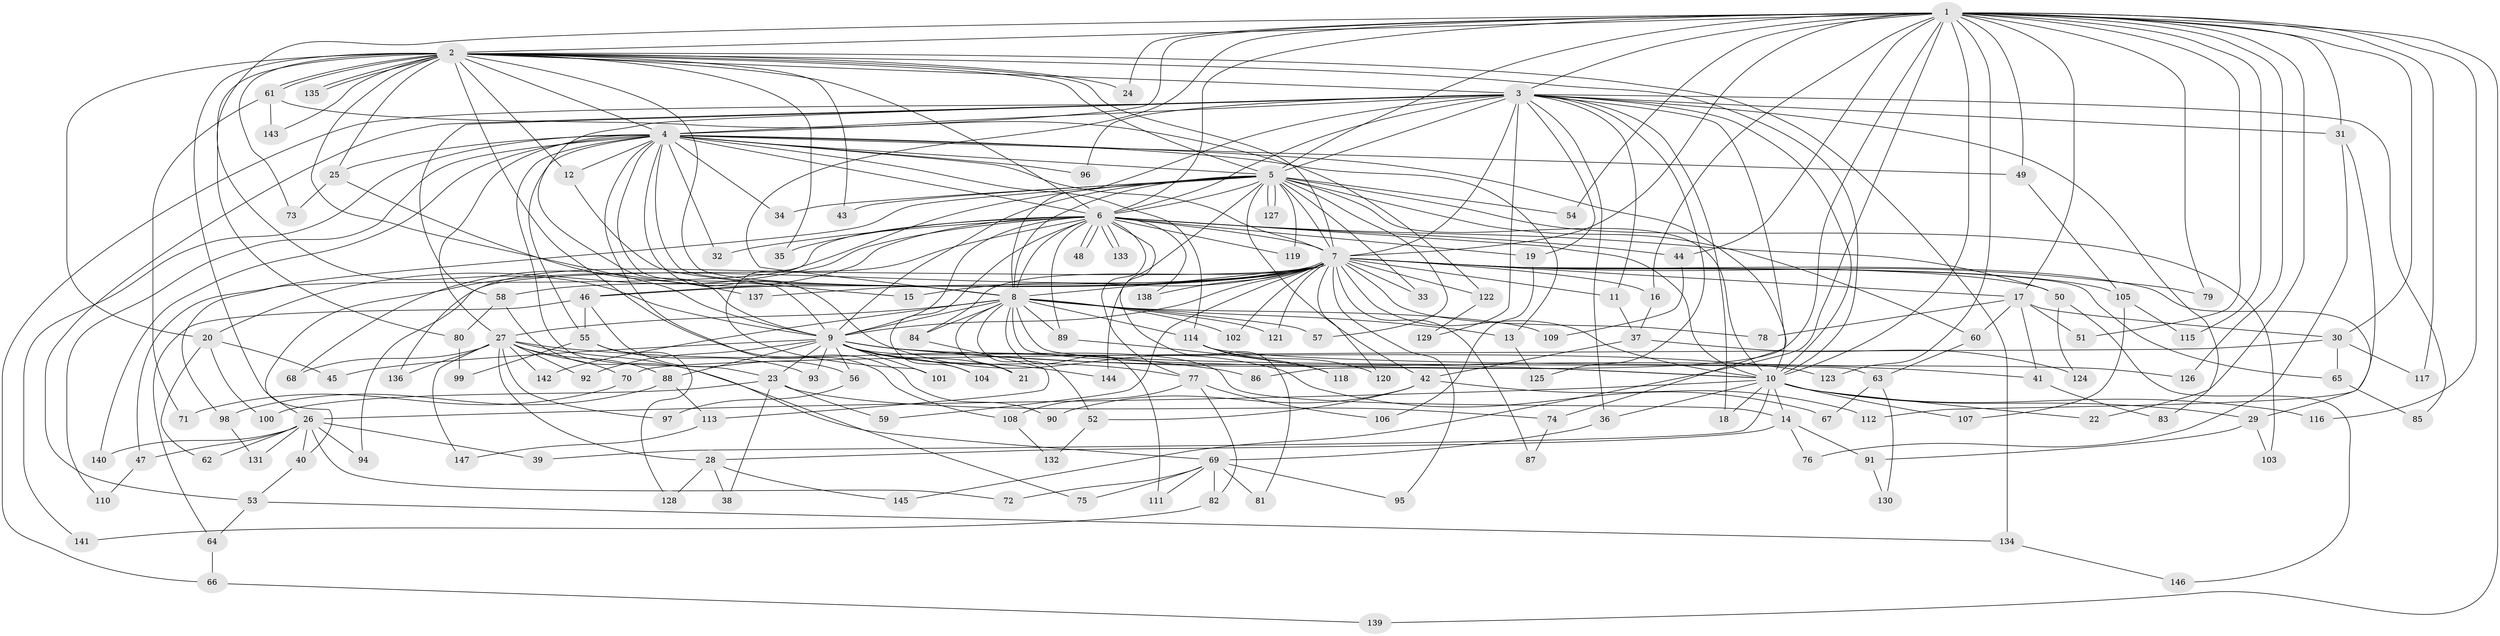 // coarse degree distribution, {28: 0.016129032258064516, 22: 0.008064516129032258, 23: 0.008064516129032258, 24: 0.008064516129032258, 44: 0.008064516129032258, 21: 0.016129032258064516, 17: 0.008064516129032258, 3: 0.20161290322580644, 8: 0.008064516129032258, 2: 0.5564516129032258, 6: 0.016129032258064516, 4: 0.056451612903225805, 10: 0.008064516129032258, 18: 0.008064516129032258, 5: 0.04838709677419355, 1: 0.016129032258064516, 7: 0.008064516129032258}
// Generated by graph-tools (version 1.1) at 2025/23/03/03/25 07:23:41]
// undirected, 147 vertices, 319 edges
graph export_dot {
graph [start="1"]
  node [color=gray90,style=filled];
  1;
  2;
  3;
  4;
  5;
  6;
  7;
  8;
  9;
  10;
  11;
  12;
  13;
  14;
  15;
  16;
  17;
  18;
  19;
  20;
  21;
  22;
  23;
  24;
  25;
  26;
  27;
  28;
  29;
  30;
  31;
  32;
  33;
  34;
  35;
  36;
  37;
  38;
  39;
  40;
  41;
  42;
  43;
  44;
  45;
  46;
  47;
  48;
  49;
  50;
  51;
  52;
  53;
  54;
  55;
  56;
  57;
  58;
  59;
  60;
  61;
  62;
  63;
  64;
  65;
  66;
  67;
  68;
  69;
  70;
  71;
  72;
  73;
  74;
  75;
  76;
  77;
  78;
  79;
  80;
  81;
  82;
  83;
  84;
  85;
  86;
  87;
  88;
  89;
  90;
  91;
  92;
  93;
  94;
  95;
  96;
  97;
  98;
  99;
  100;
  101;
  102;
  103;
  104;
  105;
  106;
  107;
  108;
  109;
  110;
  111;
  112;
  113;
  114;
  115;
  116;
  117;
  118;
  119;
  120;
  121;
  122;
  123;
  124;
  125;
  126;
  127;
  128;
  129;
  130;
  131;
  132;
  133;
  134;
  135;
  136;
  137;
  138;
  139;
  140;
  141;
  142;
  143;
  144;
  145;
  146;
  147;
  1 -- 2;
  1 -- 3;
  1 -- 4;
  1 -- 5;
  1 -- 6;
  1 -- 7;
  1 -- 8;
  1 -- 9;
  1 -- 10;
  1 -- 16;
  1 -- 17;
  1 -- 22;
  1 -- 24;
  1 -- 30;
  1 -- 31;
  1 -- 44;
  1 -- 49;
  1 -- 51;
  1 -- 54;
  1 -- 79;
  1 -- 86;
  1 -- 115;
  1 -- 116;
  1 -- 117;
  1 -- 123;
  1 -- 126;
  1 -- 139;
  1 -- 145;
  2 -- 3;
  2 -- 4;
  2 -- 5;
  2 -- 6;
  2 -- 7;
  2 -- 8;
  2 -- 9;
  2 -- 10;
  2 -- 12;
  2 -- 20;
  2 -- 24;
  2 -- 25;
  2 -- 26;
  2 -- 35;
  2 -- 43;
  2 -- 61;
  2 -- 61;
  2 -- 73;
  2 -- 80;
  2 -- 90;
  2 -- 134;
  2 -- 135;
  2 -- 135;
  2 -- 143;
  3 -- 4;
  3 -- 5;
  3 -- 6;
  3 -- 7;
  3 -- 8;
  3 -- 9;
  3 -- 10;
  3 -- 11;
  3 -- 18;
  3 -- 19;
  3 -- 31;
  3 -- 36;
  3 -- 53;
  3 -- 58;
  3 -- 66;
  3 -- 74;
  3 -- 83;
  3 -- 85;
  3 -- 96;
  3 -- 125;
  3 -- 129;
  4 -- 5;
  4 -- 6;
  4 -- 7;
  4 -- 8;
  4 -- 9;
  4 -- 10;
  4 -- 12;
  4 -- 13;
  4 -- 23;
  4 -- 25;
  4 -- 27;
  4 -- 32;
  4 -- 34;
  4 -- 49;
  4 -- 55;
  4 -- 67;
  4 -- 96;
  4 -- 108;
  4 -- 110;
  4 -- 114;
  4 -- 140;
  4 -- 141;
  5 -- 6;
  5 -- 7;
  5 -- 8;
  5 -- 9;
  5 -- 10;
  5 -- 33;
  5 -- 34;
  5 -- 42;
  5 -- 43;
  5 -- 54;
  5 -- 57;
  5 -- 60;
  5 -- 98;
  5 -- 101;
  5 -- 103;
  5 -- 119;
  5 -- 127;
  5 -- 127;
  5 -- 144;
  6 -- 7;
  6 -- 8;
  6 -- 9;
  6 -- 10;
  6 -- 19;
  6 -- 20;
  6 -- 32;
  6 -- 35;
  6 -- 44;
  6 -- 47;
  6 -- 48;
  6 -- 48;
  6 -- 50;
  6 -- 68;
  6 -- 77;
  6 -- 81;
  6 -- 89;
  6 -- 104;
  6 -- 119;
  6 -- 133;
  6 -- 133;
  6 -- 136;
  6 -- 138;
  7 -- 8;
  7 -- 9;
  7 -- 10;
  7 -- 11;
  7 -- 15;
  7 -- 16;
  7 -- 17;
  7 -- 29;
  7 -- 33;
  7 -- 40;
  7 -- 46;
  7 -- 46;
  7 -- 50;
  7 -- 58;
  7 -- 59;
  7 -- 65;
  7 -- 78;
  7 -- 79;
  7 -- 84;
  7 -- 87;
  7 -- 94;
  7 -- 95;
  7 -- 102;
  7 -- 105;
  7 -- 120;
  7 -- 121;
  7 -- 122;
  7 -- 137;
  7 -- 138;
  8 -- 9;
  8 -- 10;
  8 -- 13;
  8 -- 21;
  8 -- 27;
  8 -- 52;
  8 -- 57;
  8 -- 63;
  8 -- 84;
  8 -- 89;
  8 -- 102;
  8 -- 109;
  8 -- 111;
  8 -- 114;
  8 -- 121;
  8 -- 142;
  9 -- 10;
  9 -- 14;
  9 -- 21;
  9 -- 23;
  9 -- 41;
  9 -- 45;
  9 -- 56;
  9 -- 77;
  9 -- 88;
  9 -- 92;
  9 -- 93;
  9 -- 101;
  9 -- 104;
  9 -- 123;
  9 -- 144;
  10 -- 14;
  10 -- 18;
  10 -- 22;
  10 -- 26;
  10 -- 29;
  10 -- 36;
  10 -- 39;
  10 -- 107;
  10 -- 116;
  11 -- 37;
  12 -- 15;
  13 -- 125;
  14 -- 28;
  14 -- 76;
  14 -- 91;
  16 -- 37;
  17 -- 30;
  17 -- 41;
  17 -- 51;
  17 -- 60;
  17 -- 78;
  19 -- 106;
  20 -- 45;
  20 -- 62;
  20 -- 100;
  23 -- 38;
  23 -- 59;
  23 -- 74;
  23 -- 100;
  25 -- 73;
  25 -- 137;
  26 -- 39;
  26 -- 40;
  26 -- 47;
  26 -- 62;
  26 -- 72;
  26 -- 94;
  26 -- 131;
  26 -- 140;
  27 -- 28;
  27 -- 68;
  27 -- 69;
  27 -- 70;
  27 -- 86;
  27 -- 88;
  27 -- 92;
  27 -- 97;
  27 -- 136;
  27 -- 142;
  27 -- 147;
  28 -- 38;
  28 -- 128;
  28 -- 145;
  29 -- 91;
  29 -- 103;
  30 -- 65;
  30 -- 70;
  30 -- 117;
  31 -- 76;
  31 -- 112;
  36 -- 69;
  37 -- 42;
  37 -- 124;
  40 -- 53;
  41 -- 83;
  42 -- 52;
  42 -- 90;
  42 -- 112;
  44 -- 109;
  46 -- 55;
  46 -- 56;
  46 -- 64;
  47 -- 110;
  49 -- 105;
  50 -- 124;
  50 -- 146;
  52 -- 132;
  53 -- 64;
  53 -- 134;
  55 -- 93;
  55 -- 99;
  55 -- 128;
  56 -- 97;
  58 -- 75;
  58 -- 80;
  60 -- 63;
  61 -- 71;
  61 -- 122;
  61 -- 143;
  63 -- 67;
  63 -- 130;
  64 -- 66;
  65 -- 85;
  66 -- 139;
  69 -- 72;
  69 -- 75;
  69 -- 81;
  69 -- 82;
  69 -- 95;
  69 -- 111;
  70 -- 71;
  74 -- 87;
  77 -- 82;
  77 -- 106;
  77 -- 108;
  80 -- 99;
  82 -- 141;
  84 -- 113;
  88 -- 98;
  88 -- 113;
  89 -- 118;
  91 -- 130;
  98 -- 131;
  105 -- 107;
  105 -- 115;
  108 -- 132;
  113 -- 147;
  114 -- 118;
  114 -- 120;
  114 -- 126;
  122 -- 129;
  134 -- 146;
}
